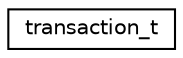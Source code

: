 digraph "Graphical Class Hierarchy"
{
 // LATEX_PDF_SIZE
  edge [fontname="Helvetica",fontsize="10",labelfontname="Helvetica",labelfontsize="10"];
  node [fontname="Helvetica",fontsize="10",shape=record];
  rankdir="LR";
  Node0 [label="transaction_t",height=0.2,width=0.4,color="black", fillcolor="white", style="filled",URL="$structmbed_1_1transaction__t.html",tooltip=" "];
}
